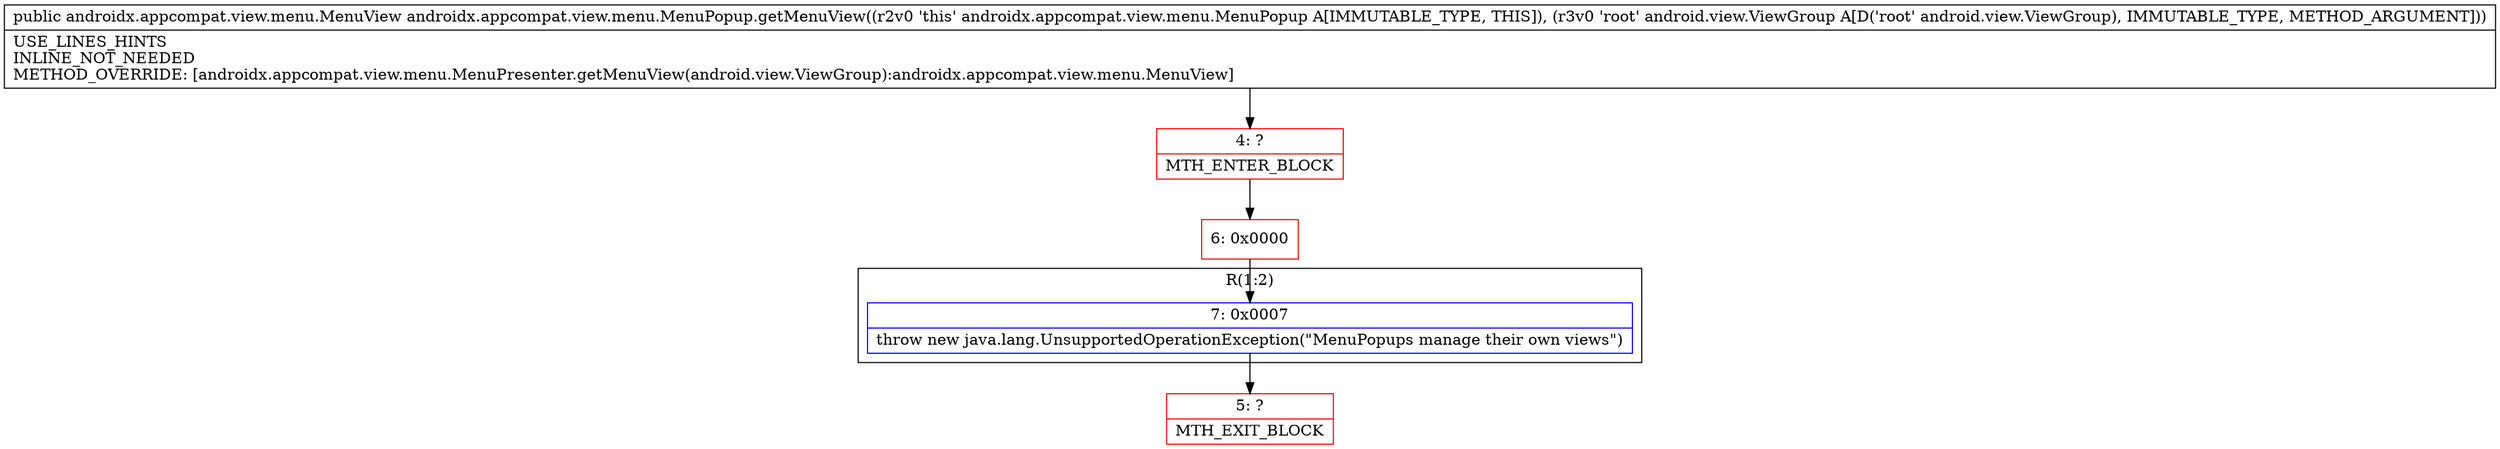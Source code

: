 digraph "CFG forandroidx.appcompat.view.menu.MenuPopup.getMenuView(Landroid\/view\/ViewGroup;)Landroidx\/appcompat\/view\/menu\/MenuView;" {
subgraph cluster_Region_529667989 {
label = "R(1:2)";
node [shape=record,color=blue];
Node_7 [shape=record,label="{7\:\ 0x0007|throw new java.lang.UnsupportedOperationException(\"MenuPopups manage their own views\")\l}"];
}
Node_4 [shape=record,color=red,label="{4\:\ ?|MTH_ENTER_BLOCK\l}"];
Node_6 [shape=record,color=red,label="{6\:\ 0x0000}"];
Node_5 [shape=record,color=red,label="{5\:\ ?|MTH_EXIT_BLOCK\l}"];
MethodNode[shape=record,label="{public androidx.appcompat.view.menu.MenuView androidx.appcompat.view.menu.MenuPopup.getMenuView((r2v0 'this' androidx.appcompat.view.menu.MenuPopup A[IMMUTABLE_TYPE, THIS]), (r3v0 'root' android.view.ViewGroup A[D('root' android.view.ViewGroup), IMMUTABLE_TYPE, METHOD_ARGUMENT]))  | USE_LINES_HINTS\lINLINE_NOT_NEEDED\lMETHOD_OVERRIDE: [androidx.appcompat.view.menu.MenuPresenter.getMenuView(android.view.ViewGroup):androidx.appcompat.view.menu.MenuView]\l}"];
MethodNode -> Node_4;Node_7 -> Node_5;
Node_4 -> Node_6;
Node_6 -> Node_7;
}

